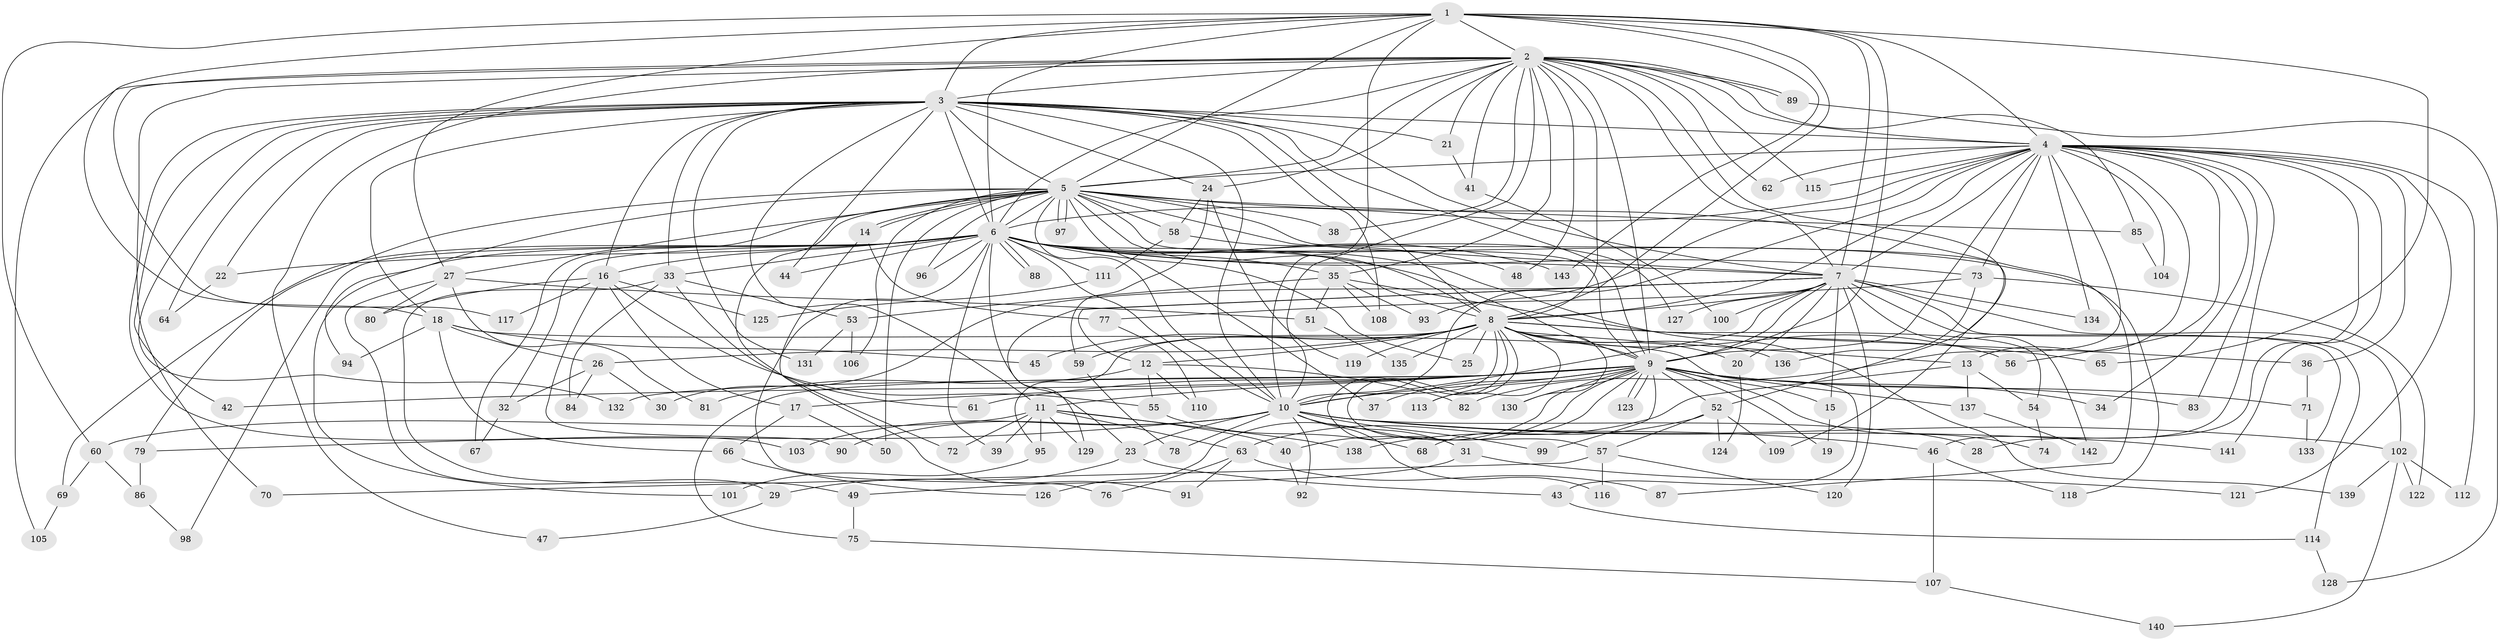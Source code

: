// Generated by graph-tools (version 1.1) at 2025/34/03/09/25 02:34:42]
// undirected, 143 vertices, 311 edges
graph export_dot {
graph [start="1"]
  node [color=gray90,style=filled];
  1;
  2;
  3;
  4;
  5;
  6;
  7;
  8;
  9;
  10;
  11;
  12;
  13;
  14;
  15;
  16;
  17;
  18;
  19;
  20;
  21;
  22;
  23;
  24;
  25;
  26;
  27;
  28;
  29;
  30;
  31;
  32;
  33;
  34;
  35;
  36;
  37;
  38;
  39;
  40;
  41;
  42;
  43;
  44;
  45;
  46;
  47;
  48;
  49;
  50;
  51;
  52;
  53;
  54;
  55;
  56;
  57;
  58;
  59;
  60;
  61;
  62;
  63;
  64;
  65;
  66;
  67;
  68;
  69;
  70;
  71;
  72;
  73;
  74;
  75;
  76;
  77;
  78;
  79;
  80;
  81;
  82;
  83;
  84;
  85;
  86;
  87;
  88;
  89;
  90;
  91;
  92;
  93;
  94;
  95;
  96;
  97;
  98;
  99;
  100;
  101;
  102;
  103;
  104;
  105;
  106;
  107;
  108;
  109;
  110;
  111;
  112;
  113;
  114;
  115;
  116;
  117;
  118;
  119;
  120;
  121;
  122;
  123;
  124;
  125;
  126;
  127;
  128;
  129;
  130;
  131;
  132;
  133;
  134;
  135;
  136;
  137;
  138;
  139;
  140;
  141;
  142;
  143;
  1 -- 2;
  1 -- 3;
  1 -- 4;
  1 -- 5;
  1 -- 6;
  1 -- 7;
  1 -- 8;
  1 -- 9;
  1 -- 10;
  1 -- 18;
  1 -- 27;
  1 -- 60;
  1 -- 65;
  1 -- 143;
  2 -- 3;
  2 -- 4;
  2 -- 5;
  2 -- 6;
  2 -- 7;
  2 -- 8;
  2 -- 9;
  2 -- 10;
  2 -- 21;
  2 -- 24;
  2 -- 35;
  2 -- 38;
  2 -- 41;
  2 -- 47;
  2 -- 48;
  2 -- 52;
  2 -- 62;
  2 -- 70;
  2 -- 85;
  2 -- 89;
  2 -- 89;
  2 -- 105;
  2 -- 115;
  2 -- 117;
  3 -- 4;
  3 -- 5;
  3 -- 6;
  3 -- 7;
  3 -- 8;
  3 -- 9;
  3 -- 10;
  3 -- 11;
  3 -- 16;
  3 -- 18;
  3 -- 21;
  3 -- 22;
  3 -- 24;
  3 -- 33;
  3 -- 42;
  3 -- 44;
  3 -- 64;
  3 -- 103;
  3 -- 108;
  3 -- 131;
  3 -- 132;
  4 -- 5;
  4 -- 6;
  4 -- 7;
  4 -- 8;
  4 -- 9;
  4 -- 10;
  4 -- 13;
  4 -- 28;
  4 -- 34;
  4 -- 36;
  4 -- 46;
  4 -- 56;
  4 -- 62;
  4 -- 73;
  4 -- 82;
  4 -- 83;
  4 -- 93;
  4 -- 104;
  4 -- 112;
  4 -- 115;
  4 -- 121;
  4 -- 134;
  4 -- 141;
  5 -- 6;
  5 -- 7;
  5 -- 8;
  5 -- 9;
  5 -- 10;
  5 -- 14;
  5 -- 14;
  5 -- 27;
  5 -- 37;
  5 -- 38;
  5 -- 50;
  5 -- 58;
  5 -- 67;
  5 -- 72;
  5 -- 79;
  5 -- 85;
  5 -- 87;
  5 -- 94;
  5 -- 96;
  5 -- 97;
  5 -- 97;
  5 -- 106;
  5 -- 109;
  6 -- 7;
  6 -- 8;
  6 -- 9;
  6 -- 10;
  6 -- 16;
  6 -- 22;
  6 -- 23;
  6 -- 25;
  6 -- 32;
  6 -- 33;
  6 -- 35;
  6 -- 39;
  6 -- 44;
  6 -- 48;
  6 -- 69;
  6 -- 73;
  6 -- 76;
  6 -- 88;
  6 -- 88;
  6 -- 96;
  6 -- 98;
  6 -- 101;
  6 -- 111;
  6 -- 118;
  6 -- 139;
  6 -- 143;
  7 -- 8;
  7 -- 9;
  7 -- 10;
  7 -- 12;
  7 -- 15;
  7 -- 20;
  7 -- 30;
  7 -- 100;
  7 -- 102;
  7 -- 114;
  7 -- 120;
  7 -- 127;
  7 -- 129;
  7 -- 133;
  7 -- 134;
  7 -- 142;
  8 -- 9;
  8 -- 10;
  8 -- 12;
  8 -- 13;
  8 -- 20;
  8 -- 25;
  8 -- 26;
  8 -- 31;
  8 -- 36;
  8 -- 45;
  8 -- 56;
  8 -- 57;
  8 -- 59;
  8 -- 65;
  8 -- 95;
  8 -- 113;
  8 -- 119;
  8 -- 130;
  8 -- 135;
  8 -- 136;
  9 -- 10;
  9 -- 11;
  9 -- 15;
  9 -- 17;
  9 -- 19;
  9 -- 34;
  9 -- 37;
  9 -- 40;
  9 -- 42;
  9 -- 52;
  9 -- 61;
  9 -- 68;
  9 -- 71;
  9 -- 74;
  9 -- 75;
  9 -- 83;
  9 -- 99;
  9 -- 113;
  9 -- 123;
  9 -- 123;
  9 -- 126;
  9 -- 130;
  9 -- 132;
  9 -- 137;
  10 -- 23;
  10 -- 28;
  10 -- 31;
  10 -- 46;
  10 -- 78;
  10 -- 79;
  10 -- 90;
  10 -- 92;
  10 -- 99;
  10 -- 102;
  10 -- 103;
  10 -- 116;
  10 -- 141;
  11 -- 39;
  11 -- 40;
  11 -- 60;
  11 -- 63;
  11 -- 72;
  11 -- 95;
  11 -- 129;
  11 -- 138;
  12 -- 55;
  12 -- 81;
  12 -- 82;
  12 -- 110;
  13 -- 54;
  13 -- 63;
  13 -- 137;
  14 -- 77;
  14 -- 91;
  15 -- 19;
  16 -- 17;
  16 -- 55;
  16 -- 80;
  16 -- 90;
  16 -- 117;
  16 -- 125;
  17 -- 50;
  17 -- 66;
  18 -- 26;
  18 -- 43;
  18 -- 45;
  18 -- 66;
  18 -- 94;
  20 -- 124;
  21 -- 41;
  22 -- 64;
  23 -- 29;
  23 -- 43;
  24 -- 58;
  24 -- 59;
  24 -- 119;
  26 -- 30;
  26 -- 32;
  26 -- 84;
  27 -- 29;
  27 -- 51;
  27 -- 80;
  27 -- 81;
  29 -- 47;
  31 -- 49;
  31 -- 121;
  32 -- 67;
  33 -- 49;
  33 -- 53;
  33 -- 61;
  33 -- 84;
  35 -- 51;
  35 -- 53;
  35 -- 54;
  35 -- 93;
  35 -- 108;
  36 -- 71;
  40 -- 92;
  41 -- 100;
  43 -- 114;
  46 -- 107;
  46 -- 118;
  49 -- 75;
  51 -- 135;
  52 -- 57;
  52 -- 109;
  52 -- 124;
  52 -- 138;
  53 -- 106;
  53 -- 131;
  54 -- 74;
  55 -- 68;
  57 -- 70;
  57 -- 116;
  57 -- 120;
  58 -- 111;
  58 -- 127;
  59 -- 78;
  60 -- 69;
  60 -- 86;
  63 -- 76;
  63 -- 87;
  63 -- 91;
  66 -- 126;
  69 -- 105;
  71 -- 133;
  73 -- 77;
  73 -- 122;
  73 -- 136;
  75 -- 107;
  77 -- 110;
  79 -- 86;
  85 -- 104;
  86 -- 98;
  89 -- 128;
  95 -- 101;
  102 -- 112;
  102 -- 122;
  102 -- 139;
  102 -- 140;
  107 -- 140;
  111 -- 125;
  114 -- 128;
  137 -- 142;
}
